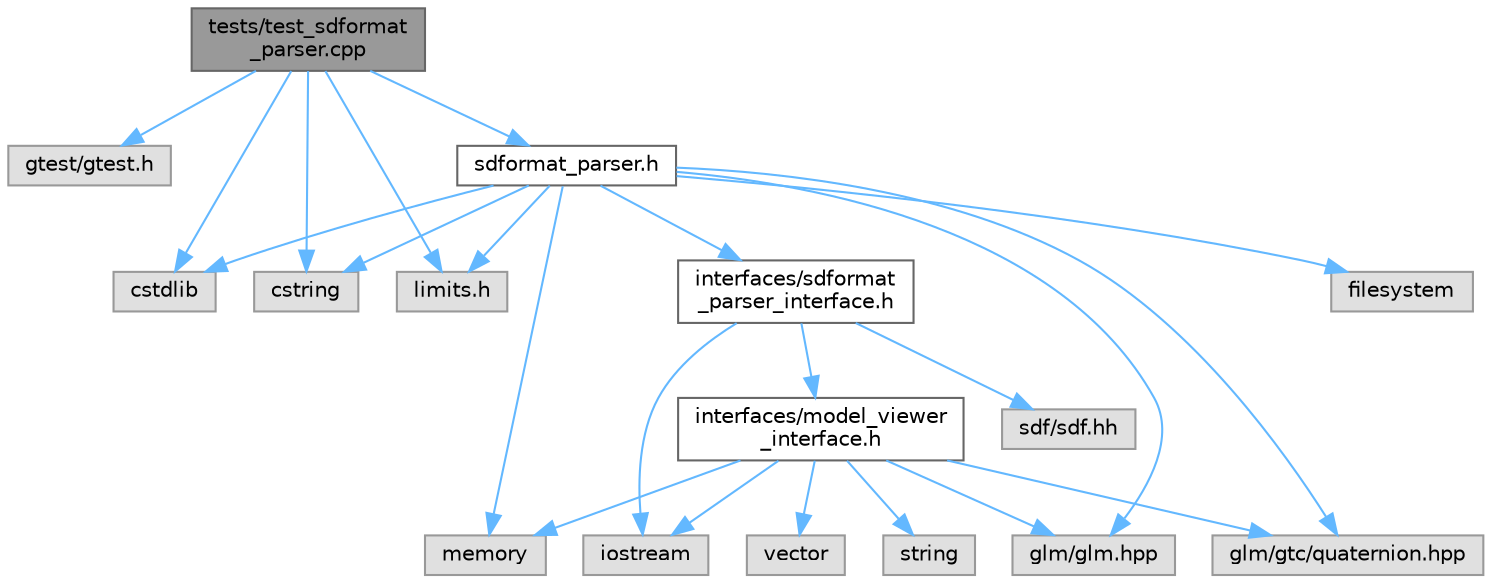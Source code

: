 digraph "tests/test_sdformat_parser.cpp"
{
 // LATEX_PDF_SIZE
  bgcolor="transparent";
  edge [fontname=Helvetica,fontsize=10,labelfontname=Helvetica,labelfontsize=10];
  node [fontname=Helvetica,fontsize=10,shape=box,height=0.2,width=0.4];
  Node1 [id="Node000001",label="tests/test_sdformat\l_parser.cpp",height=0.2,width=0.4,color="gray40", fillcolor="grey60", style="filled", fontcolor="black",tooltip="Unit tests for the SDFormatParser class."];
  Node1 -> Node2 [id="edge23_Node000001_Node000002",color="steelblue1",style="solid",tooltip=" "];
  Node2 [id="Node000002",label="gtest/gtest.h",height=0.2,width=0.4,color="grey60", fillcolor="#E0E0E0", style="filled",tooltip=" "];
  Node1 -> Node3 [id="edge24_Node000001_Node000003",color="steelblue1",style="solid",tooltip=" "];
  Node3 [id="Node000003",label="sdformat_parser.h",height=0.2,width=0.4,color="grey40", fillcolor="white", style="filled",URL="$sdformat__parser_8h_source.html",tooltip=" "];
  Node3 -> Node4 [id="edge25_Node000003_Node000004",color="steelblue1",style="solid",tooltip=" "];
  Node4 [id="Node000004",label="cstdlib",height=0.2,width=0.4,color="grey60", fillcolor="#E0E0E0", style="filled",tooltip=" "];
  Node3 -> Node5 [id="edge26_Node000003_Node000005",color="steelblue1",style="solid",tooltip=" "];
  Node5 [id="Node000005",label="cstring",height=0.2,width=0.4,color="grey60", fillcolor="#E0E0E0", style="filled",tooltip=" "];
  Node3 -> Node6 [id="edge27_Node000003_Node000006",color="steelblue1",style="solid",tooltip=" "];
  Node6 [id="Node000006",label="limits.h",height=0.2,width=0.4,color="grey60", fillcolor="#E0E0E0", style="filled",tooltip=" "];
  Node3 -> Node7 [id="edge28_Node000003_Node000007",color="steelblue1",style="solid",tooltip=" "];
  Node7 [id="Node000007",label="memory",height=0.2,width=0.4,color="grey60", fillcolor="#E0E0E0", style="filled",tooltip=" "];
  Node3 -> Node8 [id="edge29_Node000003_Node000008",color="steelblue1",style="solid",tooltip=" "];
  Node8 [id="Node000008",label="filesystem",height=0.2,width=0.4,color="grey60", fillcolor="#E0E0E0", style="filled",tooltip=" "];
  Node3 -> Node9 [id="edge30_Node000003_Node000009",color="steelblue1",style="solid",tooltip=" "];
  Node9 [id="Node000009",label="interfaces/sdformat\l_parser_interface.h",height=0.2,width=0.4,color="grey40", fillcolor="white", style="filled",URL="$sdformat__parser__interface_8h_source.html",tooltip=" "];
  Node9 -> Node10 [id="edge31_Node000009_Node000010",color="steelblue1",style="solid",tooltip=" "];
  Node10 [id="Node000010",label="iostream",height=0.2,width=0.4,color="grey60", fillcolor="#E0E0E0", style="filled",tooltip=" "];
  Node9 -> Node11 [id="edge32_Node000009_Node000011",color="steelblue1",style="solid",tooltip=" "];
  Node11 [id="Node000011",label="sdf/sdf.hh",height=0.2,width=0.4,color="grey60", fillcolor="#E0E0E0", style="filled",tooltip=" "];
  Node9 -> Node12 [id="edge33_Node000009_Node000012",color="steelblue1",style="solid",tooltip=" "];
  Node12 [id="Node000012",label="interfaces/model_viewer\l_interface.h",height=0.2,width=0.4,color="grey40", fillcolor="white", style="filled",URL="$model__viewer__interface_8h_source.html",tooltip=" "];
  Node12 -> Node10 [id="edge34_Node000012_Node000010",color="steelblue1",style="solid",tooltip=" "];
  Node12 -> Node13 [id="edge35_Node000012_Node000013",color="steelblue1",style="solid",tooltip=" "];
  Node13 [id="Node000013",label="vector",height=0.2,width=0.4,color="grey60", fillcolor="#E0E0E0", style="filled",tooltip=" "];
  Node12 -> Node7 [id="edge36_Node000012_Node000007",color="steelblue1",style="solid",tooltip=" "];
  Node12 -> Node14 [id="edge37_Node000012_Node000014",color="steelblue1",style="solid",tooltip=" "];
  Node14 [id="Node000014",label="string",height=0.2,width=0.4,color="grey60", fillcolor="#E0E0E0", style="filled",tooltip=" "];
  Node12 -> Node15 [id="edge38_Node000012_Node000015",color="steelblue1",style="solid",tooltip=" "];
  Node15 [id="Node000015",label="glm/glm.hpp",height=0.2,width=0.4,color="grey60", fillcolor="#E0E0E0", style="filled",tooltip=" "];
  Node12 -> Node16 [id="edge39_Node000012_Node000016",color="steelblue1",style="solid",tooltip=" "];
  Node16 [id="Node000016",label="glm/gtc/quaternion.hpp",height=0.2,width=0.4,color="grey60", fillcolor="#E0E0E0", style="filled",tooltip=" "];
  Node3 -> Node15 [id="edge40_Node000003_Node000015",color="steelblue1",style="solid",tooltip=" "];
  Node3 -> Node16 [id="edge41_Node000003_Node000016",color="steelblue1",style="solid",tooltip=" "];
  Node1 -> Node4 [id="edge42_Node000001_Node000004",color="steelblue1",style="solid",tooltip=" "];
  Node1 -> Node5 [id="edge43_Node000001_Node000005",color="steelblue1",style="solid",tooltip=" "];
  Node1 -> Node6 [id="edge44_Node000001_Node000006",color="steelblue1",style="solid",tooltip=" "];
}
